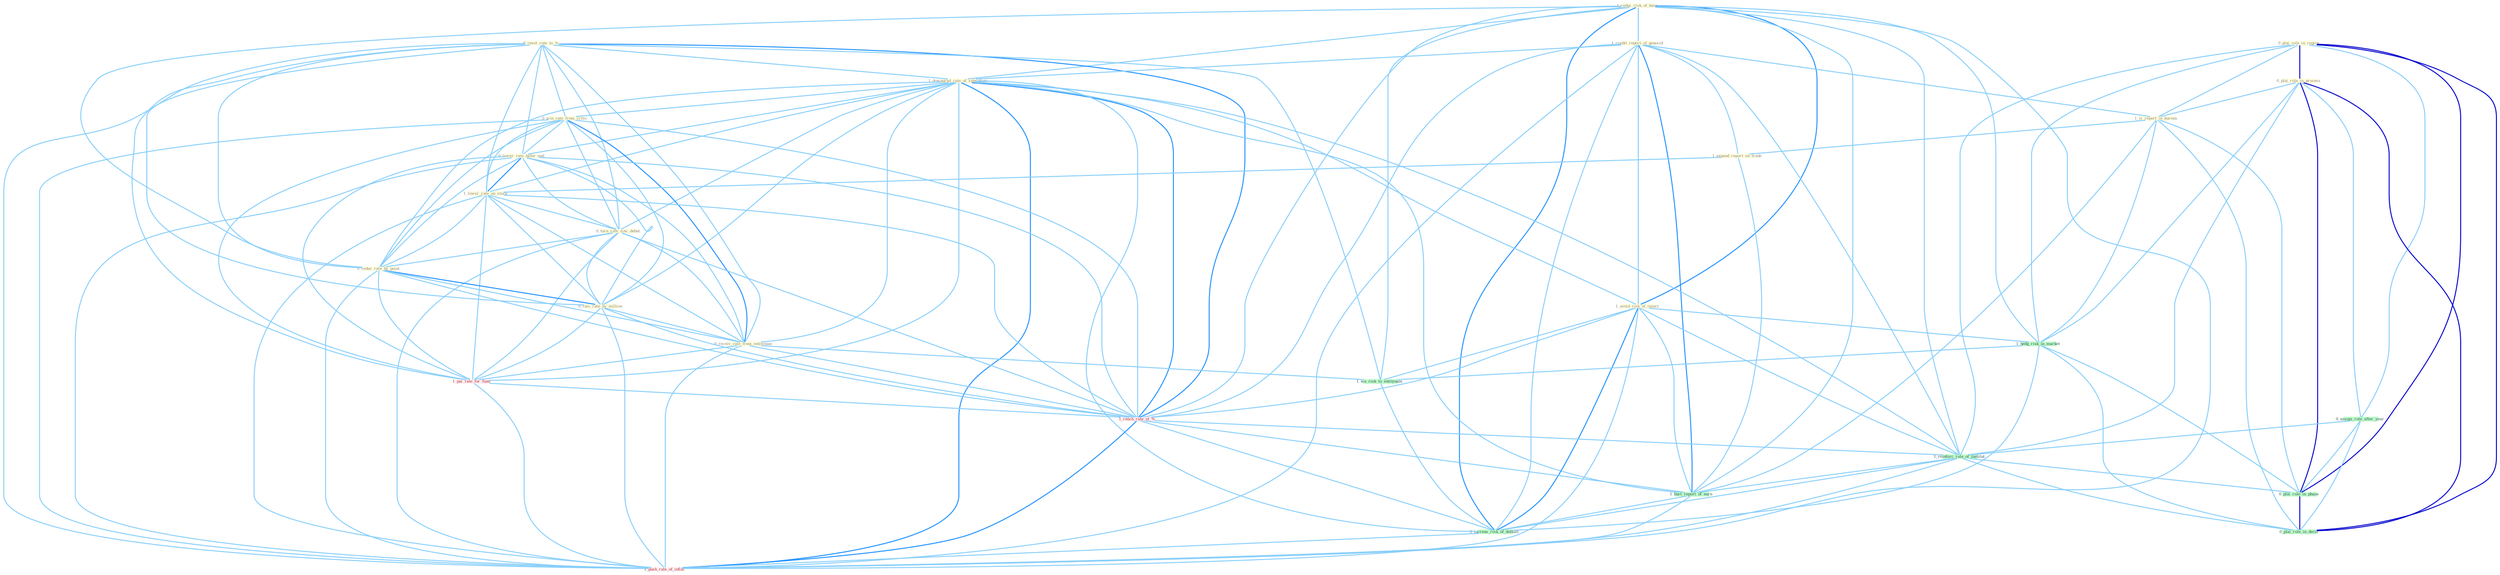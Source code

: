 Graph G{ 
    node
    [shape=polygon,style=filled,width=.5,height=.06,color="#BDFCC9",fixedsize=true,fontsize=4,
    fontcolor="#2f4f4f"];
    {node
    [color="#ffffe0", fontcolor="#8b7d6b"] "1_reduc_risk_of_have " "0_plai_role_in_region " "0_plai_role_in_process " "0_reset_rate_to_% " "1_credit_report_of_genocid " "1_downgrad_rate_of_subsidiari " "1_avoid_risk_of_reject " "1_is_report_in_bureau " "0_win_rate_from_critic " "0_lower_rate_befor_end " "1_expand_report_on_trade " "1_lower_rate_on_stock " "0_turn_rate_sinc_debut " "0_reduc_rate_by_point " "0_rais_rate_by_million " "0_receiv_rate_from_entitynam "}
{node [color="#fff0f5", fontcolor="#b22222"] "1_pai_rate_for_fund " "1_reach_rate_of_% " "1_push_rate_of_inflat "}
edge [color="#B0E2FF"];

	"1_reduc_risk_of_have " -- "1_credit_report_of_genocid " [w="1", color="#87cefa" ];
	"1_reduc_risk_of_have " -- "1_downgrad_rate_of_subsidiari " [w="1", color="#87cefa" ];
	"1_reduc_risk_of_have " -- "1_avoid_risk_of_reject " [w="2", color="#1e90ff" , len=0.8];
	"1_reduc_risk_of_have " -- "0_reduc_rate_by_point " [w="1", color="#87cefa" ];
	"1_reduc_risk_of_have " -- "1_hedg_risk_in_market " [w="1", color="#87cefa" ];
	"1_reduc_risk_of_have " -- "1_reach_rate_of_% " [w="1", color="#87cefa" ];
	"1_reduc_risk_of_have " -- "1_reinforc_role_of_institut " [w="1", color="#87cefa" ];
	"1_reduc_risk_of_have " -- "1_wa_risk_to_entitynam " [w="1", color="#87cefa" ];
	"1_reduc_risk_of_have " -- "1_hurt_report_of_earn " [w="1", color="#87cefa" ];
	"1_reduc_risk_of_have " -- "1_increas_risk_of_default " [w="2", color="#1e90ff" , len=0.8];
	"1_reduc_risk_of_have " -- "1_push_rate_of_inflat " [w="1", color="#87cefa" ];
	"0_plai_role_in_region " -- "0_plai_role_in_process " [w="3", color="#0000cd" , len=0.6];
	"0_plai_role_in_region " -- "1_is_report_in_bureau " [w="1", color="#87cefa" ];
	"0_plai_role_in_region " -- "0_assum_role_after_year " [w="1", color="#87cefa" ];
	"0_plai_role_in_region " -- "1_hedg_risk_in_market " [w="1", color="#87cefa" ];
	"0_plai_role_in_region " -- "1_reinforc_role_of_institut " [w="1", color="#87cefa" ];
	"0_plai_role_in_region " -- "0_plai_role_in_phase " [w="3", color="#0000cd" , len=0.6];
	"0_plai_role_in_region " -- "0_plai_role_in_decis " [w="3", color="#0000cd" , len=0.6];
	"0_plai_role_in_process " -- "1_is_report_in_bureau " [w="1", color="#87cefa" ];
	"0_plai_role_in_process " -- "0_assum_role_after_year " [w="1", color="#87cefa" ];
	"0_plai_role_in_process " -- "1_hedg_risk_in_market " [w="1", color="#87cefa" ];
	"0_plai_role_in_process " -- "1_reinforc_role_of_institut " [w="1", color="#87cefa" ];
	"0_plai_role_in_process " -- "0_plai_role_in_phase " [w="3", color="#0000cd" , len=0.6];
	"0_plai_role_in_process " -- "0_plai_role_in_decis " [w="3", color="#0000cd" , len=0.6];
	"0_reset_rate_to_% " -- "1_downgrad_rate_of_subsidiari " [w="1", color="#87cefa" ];
	"0_reset_rate_to_% " -- "0_win_rate_from_critic " [w="1", color="#87cefa" ];
	"0_reset_rate_to_% " -- "0_lower_rate_befor_end " [w="1", color="#87cefa" ];
	"0_reset_rate_to_% " -- "1_lower_rate_on_stock " [w="1", color="#87cefa" ];
	"0_reset_rate_to_% " -- "0_turn_rate_sinc_debut " [w="1", color="#87cefa" ];
	"0_reset_rate_to_% " -- "0_reduc_rate_by_point " [w="1", color="#87cefa" ];
	"0_reset_rate_to_% " -- "0_rais_rate_by_million " [w="1", color="#87cefa" ];
	"0_reset_rate_to_% " -- "0_receiv_rate_from_entitynam " [w="1", color="#87cefa" ];
	"0_reset_rate_to_% " -- "1_pai_rate_for_fund " [w="1", color="#87cefa" ];
	"0_reset_rate_to_% " -- "1_reach_rate_of_% " [w="2", color="#1e90ff" , len=0.8];
	"0_reset_rate_to_% " -- "1_wa_risk_to_entitynam " [w="1", color="#87cefa" ];
	"0_reset_rate_to_% " -- "1_push_rate_of_inflat " [w="1", color="#87cefa" ];
	"1_credit_report_of_genocid " -- "1_downgrad_rate_of_subsidiari " [w="1", color="#87cefa" ];
	"1_credit_report_of_genocid " -- "1_avoid_risk_of_reject " [w="1", color="#87cefa" ];
	"1_credit_report_of_genocid " -- "1_is_report_in_bureau " [w="1", color="#87cefa" ];
	"1_credit_report_of_genocid " -- "1_expand_report_on_trade " [w="1", color="#87cefa" ];
	"1_credit_report_of_genocid " -- "1_reach_rate_of_% " [w="1", color="#87cefa" ];
	"1_credit_report_of_genocid " -- "1_reinforc_role_of_institut " [w="1", color="#87cefa" ];
	"1_credit_report_of_genocid " -- "1_hurt_report_of_earn " [w="2", color="#1e90ff" , len=0.8];
	"1_credit_report_of_genocid " -- "1_increas_risk_of_default " [w="1", color="#87cefa" ];
	"1_credit_report_of_genocid " -- "1_push_rate_of_inflat " [w="1", color="#87cefa" ];
	"1_downgrad_rate_of_subsidiari " -- "1_avoid_risk_of_reject " [w="1", color="#87cefa" ];
	"1_downgrad_rate_of_subsidiari " -- "0_win_rate_from_critic " [w="1", color="#87cefa" ];
	"1_downgrad_rate_of_subsidiari " -- "0_lower_rate_befor_end " [w="1", color="#87cefa" ];
	"1_downgrad_rate_of_subsidiari " -- "1_lower_rate_on_stock " [w="1", color="#87cefa" ];
	"1_downgrad_rate_of_subsidiari " -- "0_turn_rate_sinc_debut " [w="1", color="#87cefa" ];
	"1_downgrad_rate_of_subsidiari " -- "0_reduc_rate_by_point " [w="1", color="#87cefa" ];
	"1_downgrad_rate_of_subsidiari " -- "0_rais_rate_by_million " [w="1", color="#87cefa" ];
	"1_downgrad_rate_of_subsidiari " -- "0_receiv_rate_from_entitynam " [w="1", color="#87cefa" ];
	"1_downgrad_rate_of_subsidiari " -- "1_pai_rate_for_fund " [w="1", color="#87cefa" ];
	"1_downgrad_rate_of_subsidiari " -- "1_reach_rate_of_% " [w="2", color="#1e90ff" , len=0.8];
	"1_downgrad_rate_of_subsidiari " -- "1_reinforc_role_of_institut " [w="1", color="#87cefa" ];
	"1_downgrad_rate_of_subsidiari " -- "1_hurt_report_of_earn " [w="1", color="#87cefa" ];
	"1_downgrad_rate_of_subsidiari " -- "1_increas_risk_of_default " [w="1", color="#87cefa" ];
	"1_downgrad_rate_of_subsidiari " -- "1_push_rate_of_inflat " [w="2", color="#1e90ff" , len=0.8];
	"1_avoid_risk_of_reject " -- "1_hedg_risk_in_market " [w="1", color="#87cefa" ];
	"1_avoid_risk_of_reject " -- "1_reach_rate_of_% " [w="1", color="#87cefa" ];
	"1_avoid_risk_of_reject " -- "1_reinforc_role_of_institut " [w="1", color="#87cefa" ];
	"1_avoid_risk_of_reject " -- "1_wa_risk_to_entitynam " [w="1", color="#87cefa" ];
	"1_avoid_risk_of_reject " -- "1_hurt_report_of_earn " [w="1", color="#87cefa" ];
	"1_avoid_risk_of_reject " -- "1_increas_risk_of_default " [w="2", color="#1e90ff" , len=0.8];
	"1_avoid_risk_of_reject " -- "1_push_rate_of_inflat " [w="1", color="#87cefa" ];
	"1_is_report_in_bureau " -- "1_expand_report_on_trade " [w="1", color="#87cefa" ];
	"1_is_report_in_bureau " -- "1_hedg_risk_in_market " [w="1", color="#87cefa" ];
	"1_is_report_in_bureau " -- "0_plai_role_in_phase " [w="1", color="#87cefa" ];
	"1_is_report_in_bureau " -- "1_hurt_report_of_earn " [w="1", color="#87cefa" ];
	"1_is_report_in_bureau " -- "0_plai_role_in_decis " [w="1", color="#87cefa" ];
	"0_win_rate_from_critic " -- "0_lower_rate_befor_end " [w="1", color="#87cefa" ];
	"0_win_rate_from_critic " -- "1_lower_rate_on_stock " [w="1", color="#87cefa" ];
	"0_win_rate_from_critic " -- "0_turn_rate_sinc_debut " [w="1", color="#87cefa" ];
	"0_win_rate_from_critic " -- "0_reduc_rate_by_point " [w="1", color="#87cefa" ];
	"0_win_rate_from_critic " -- "0_rais_rate_by_million " [w="1", color="#87cefa" ];
	"0_win_rate_from_critic " -- "0_receiv_rate_from_entitynam " [w="2", color="#1e90ff" , len=0.8];
	"0_win_rate_from_critic " -- "1_pai_rate_for_fund " [w="1", color="#87cefa" ];
	"0_win_rate_from_critic " -- "1_reach_rate_of_% " [w="1", color="#87cefa" ];
	"0_win_rate_from_critic " -- "1_push_rate_of_inflat " [w="1", color="#87cefa" ];
	"0_lower_rate_befor_end " -- "1_lower_rate_on_stock " [w="2", color="#1e90ff" , len=0.8];
	"0_lower_rate_befor_end " -- "0_turn_rate_sinc_debut " [w="1", color="#87cefa" ];
	"0_lower_rate_befor_end " -- "0_reduc_rate_by_point " [w="1", color="#87cefa" ];
	"0_lower_rate_befor_end " -- "0_rais_rate_by_million " [w="1", color="#87cefa" ];
	"0_lower_rate_befor_end " -- "0_receiv_rate_from_entitynam " [w="1", color="#87cefa" ];
	"0_lower_rate_befor_end " -- "1_pai_rate_for_fund " [w="1", color="#87cefa" ];
	"0_lower_rate_befor_end " -- "1_reach_rate_of_% " [w="1", color="#87cefa" ];
	"0_lower_rate_befor_end " -- "1_push_rate_of_inflat " [w="1", color="#87cefa" ];
	"1_expand_report_on_trade " -- "1_lower_rate_on_stock " [w="1", color="#87cefa" ];
	"1_expand_report_on_trade " -- "1_hurt_report_of_earn " [w="1", color="#87cefa" ];
	"1_lower_rate_on_stock " -- "0_turn_rate_sinc_debut " [w="1", color="#87cefa" ];
	"1_lower_rate_on_stock " -- "0_reduc_rate_by_point " [w="1", color="#87cefa" ];
	"1_lower_rate_on_stock " -- "0_rais_rate_by_million " [w="1", color="#87cefa" ];
	"1_lower_rate_on_stock " -- "0_receiv_rate_from_entitynam " [w="1", color="#87cefa" ];
	"1_lower_rate_on_stock " -- "1_pai_rate_for_fund " [w="1", color="#87cefa" ];
	"1_lower_rate_on_stock " -- "1_reach_rate_of_% " [w="1", color="#87cefa" ];
	"1_lower_rate_on_stock " -- "1_push_rate_of_inflat " [w="1", color="#87cefa" ];
	"0_turn_rate_sinc_debut " -- "0_reduc_rate_by_point " [w="1", color="#87cefa" ];
	"0_turn_rate_sinc_debut " -- "0_rais_rate_by_million " [w="1", color="#87cefa" ];
	"0_turn_rate_sinc_debut " -- "0_receiv_rate_from_entitynam " [w="1", color="#87cefa" ];
	"0_turn_rate_sinc_debut " -- "1_pai_rate_for_fund " [w="1", color="#87cefa" ];
	"0_turn_rate_sinc_debut " -- "1_reach_rate_of_% " [w="1", color="#87cefa" ];
	"0_turn_rate_sinc_debut " -- "1_push_rate_of_inflat " [w="1", color="#87cefa" ];
	"0_reduc_rate_by_point " -- "0_rais_rate_by_million " [w="2", color="#1e90ff" , len=0.8];
	"0_reduc_rate_by_point " -- "0_receiv_rate_from_entitynam " [w="1", color="#87cefa" ];
	"0_reduc_rate_by_point " -- "1_pai_rate_for_fund " [w="1", color="#87cefa" ];
	"0_reduc_rate_by_point " -- "1_reach_rate_of_% " [w="1", color="#87cefa" ];
	"0_reduc_rate_by_point " -- "1_push_rate_of_inflat " [w="1", color="#87cefa" ];
	"0_rais_rate_by_million " -- "0_receiv_rate_from_entitynam " [w="1", color="#87cefa" ];
	"0_rais_rate_by_million " -- "1_pai_rate_for_fund " [w="1", color="#87cefa" ];
	"0_rais_rate_by_million " -- "1_reach_rate_of_% " [w="1", color="#87cefa" ];
	"0_rais_rate_by_million " -- "1_push_rate_of_inflat " [w="1", color="#87cefa" ];
	"0_receiv_rate_from_entitynam " -- "1_pai_rate_for_fund " [w="1", color="#87cefa" ];
	"0_receiv_rate_from_entitynam " -- "1_reach_rate_of_% " [w="1", color="#87cefa" ];
	"0_receiv_rate_from_entitynam " -- "1_wa_risk_to_entitynam " [w="1", color="#87cefa" ];
	"0_receiv_rate_from_entitynam " -- "1_push_rate_of_inflat " [w="1", color="#87cefa" ];
	"0_assum_role_after_year " -- "1_reinforc_role_of_institut " [w="1", color="#87cefa" ];
	"0_assum_role_after_year " -- "0_plai_role_in_phase " [w="1", color="#87cefa" ];
	"0_assum_role_after_year " -- "0_plai_role_in_decis " [w="1", color="#87cefa" ];
	"1_hedg_risk_in_market " -- "1_wa_risk_to_entitynam " [w="1", color="#87cefa" ];
	"1_hedg_risk_in_market " -- "0_plai_role_in_phase " [w="1", color="#87cefa" ];
	"1_hedg_risk_in_market " -- "1_increas_risk_of_default " [w="1", color="#87cefa" ];
	"1_hedg_risk_in_market " -- "0_plai_role_in_decis " [w="1", color="#87cefa" ];
	"1_pai_rate_for_fund " -- "1_reach_rate_of_% " [w="1", color="#87cefa" ];
	"1_pai_rate_for_fund " -- "1_push_rate_of_inflat " [w="1", color="#87cefa" ];
	"1_reach_rate_of_% " -- "1_reinforc_role_of_institut " [w="1", color="#87cefa" ];
	"1_reach_rate_of_% " -- "1_hurt_report_of_earn " [w="1", color="#87cefa" ];
	"1_reach_rate_of_% " -- "1_increas_risk_of_default " [w="1", color="#87cefa" ];
	"1_reach_rate_of_% " -- "1_push_rate_of_inflat " [w="2", color="#1e90ff" , len=0.8];
	"1_reinforc_role_of_institut " -- "0_plai_role_in_phase " [w="1", color="#87cefa" ];
	"1_reinforc_role_of_institut " -- "1_hurt_report_of_earn " [w="1", color="#87cefa" ];
	"1_reinforc_role_of_institut " -- "1_increas_risk_of_default " [w="1", color="#87cefa" ];
	"1_reinforc_role_of_institut " -- "0_plai_role_in_decis " [w="1", color="#87cefa" ];
	"1_reinforc_role_of_institut " -- "1_push_rate_of_inflat " [w="1", color="#87cefa" ];
	"1_wa_risk_to_entitynam " -- "1_increas_risk_of_default " [w="1", color="#87cefa" ];
	"0_plai_role_in_phase " -- "0_plai_role_in_decis " [w="3", color="#0000cd" , len=0.6];
	"1_hurt_report_of_earn " -- "1_increas_risk_of_default " [w="1", color="#87cefa" ];
	"1_hurt_report_of_earn " -- "1_push_rate_of_inflat " [w="1", color="#87cefa" ];
	"1_increas_risk_of_default " -- "1_push_rate_of_inflat " [w="1", color="#87cefa" ];
}